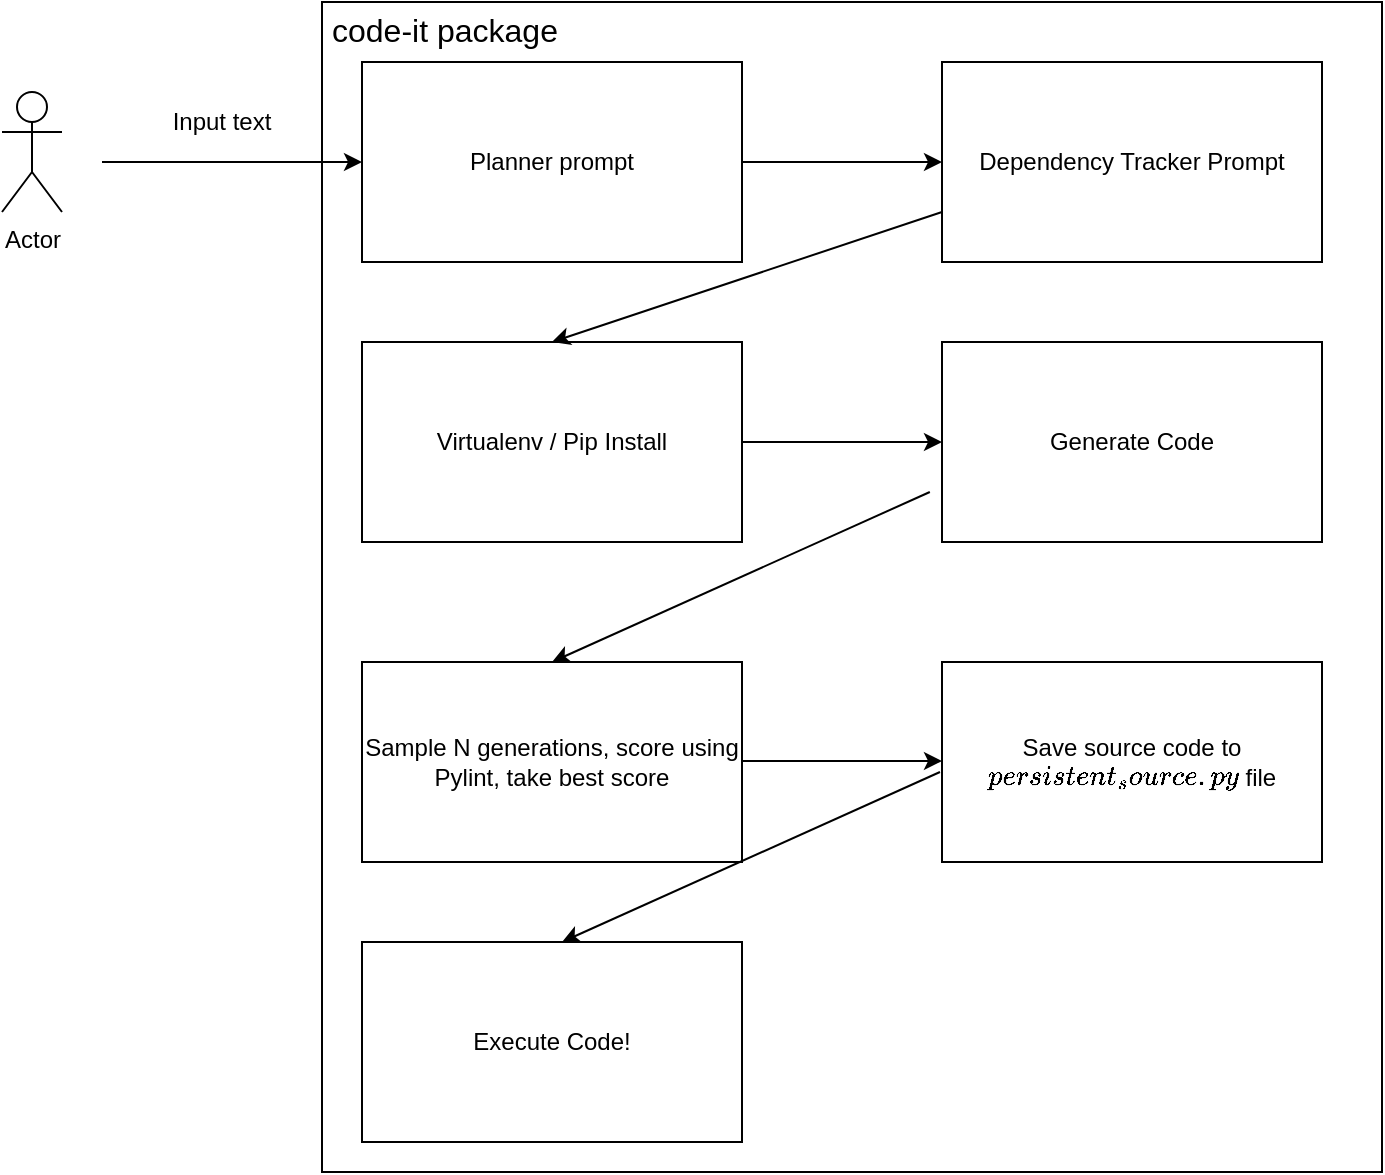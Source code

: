 <mxfile version="21.3.2" type="github">
  <diagram name="Page-1" id="MDmybFD7kO_Op94O6Ygp">
    <mxGraphModel dx="1360" dy="795" grid="1" gridSize="10" guides="1" tooltips="1" connect="1" arrows="1" fold="1" page="1" pageScale="1" pageWidth="850" pageHeight="1100" math="0" shadow="0">
      <root>
        <mxCell id="0" />
        <mxCell id="1" parent="0" />
        <mxCell id="bkmt0g3M4OaSRguMLRIl-1" value="" style="rounded=0;whiteSpace=wrap;html=1;" vertex="1" parent="1">
          <mxGeometry x="240" y="60" width="530" height="585" as="geometry" />
        </mxCell>
        <mxCell id="bkmt0g3M4OaSRguMLRIl-2" value="Input text" style="text;html=1;strokeColor=none;fillColor=none;align=center;verticalAlign=middle;whiteSpace=wrap;rounded=0;" vertex="1" parent="1">
          <mxGeometry x="160" y="105" width="60" height="30" as="geometry" />
        </mxCell>
        <mxCell id="bkmt0g3M4OaSRguMLRIl-3" value="Actor" style="shape=umlActor;verticalLabelPosition=bottom;verticalAlign=top;html=1;outlineConnect=0;" vertex="1" parent="1">
          <mxGeometry x="80" y="105" width="30" height="60" as="geometry" />
        </mxCell>
        <mxCell id="bkmt0g3M4OaSRguMLRIl-4" value="" style="endArrow=classic;html=1;rounded=0;entryX=0;entryY=0.5;entryDx=0;entryDy=0;" edge="1" parent="1" target="bkmt0g3M4OaSRguMLRIl-6">
          <mxGeometry width="50" height="50" relative="1" as="geometry">
            <mxPoint x="130" y="140" as="sourcePoint" />
            <mxPoint x="160" y="100" as="targetPoint" />
          </mxGeometry>
        </mxCell>
        <mxCell id="bkmt0g3M4OaSRguMLRIl-6" value="Planner prompt" style="rounded=0;whiteSpace=wrap;html=1;" vertex="1" parent="1">
          <mxGeometry x="260" y="90" width="190" height="100" as="geometry" />
        </mxCell>
        <mxCell id="bkmt0g3M4OaSRguMLRIl-7" value="Dependency Tracker Prompt" style="rounded=0;whiteSpace=wrap;html=1;" vertex="1" parent="1">
          <mxGeometry x="550" y="90" width="190" height="100" as="geometry" />
        </mxCell>
        <mxCell id="bkmt0g3M4OaSRguMLRIl-8" value="" style="endArrow=classic;html=1;rounded=0;entryX=0;entryY=0.5;entryDx=0;entryDy=0;exitX=1;exitY=0.5;exitDx=0;exitDy=0;" edge="1" parent="1" source="bkmt0g3M4OaSRguMLRIl-6" target="bkmt0g3M4OaSRguMLRIl-7">
          <mxGeometry width="50" height="50" relative="1" as="geometry">
            <mxPoint x="460" y="170" as="sourcePoint" />
            <mxPoint x="510" y="120" as="targetPoint" />
          </mxGeometry>
        </mxCell>
        <mxCell id="bkmt0g3M4OaSRguMLRIl-9" value="Virtualenv / Pip Install" style="rounded=0;whiteSpace=wrap;html=1;" vertex="1" parent="1">
          <mxGeometry x="260" y="230" width="190" height="100" as="geometry" />
        </mxCell>
        <mxCell id="bkmt0g3M4OaSRguMLRIl-10" value="" style="endArrow=classic;html=1;rounded=0;exitX=0;exitY=0.75;exitDx=0;exitDy=0;entryX=0.5;entryY=0;entryDx=0;entryDy=0;" edge="1" parent="1" source="bkmt0g3M4OaSRguMLRIl-7" target="bkmt0g3M4OaSRguMLRIl-9">
          <mxGeometry width="50" height="50" relative="1" as="geometry">
            <mxPoint x="360" y="250" as="sourcePoint" />
            <mxPoint x="410" y="200" as="targetPoint" />
          </mxGeometry>
        </mxCell>
        <mxCell id="bkmt0g3M4OaSRguMLRIl-12" value="Generate Code" style="rounded=0;whiteSpace=wrap;html=1;" vertex="1" parent="1">
          <mxGeometry x="550" y="230" width="190" height="100" as="geometry" />
        </mxCell>
        <mxCell id="bkmt0g3M4OaSRguMLRIl-13" value="" style="endArrow=classic;html=1;rounded=0;entryX=0;entryY=0.5;entryDx=0;entryDy=0;exitX=1;exitY=0.5;exitDx=0;exitDy=0;" edge="1" parent="1" source="bkmt0g3M4OaSRguMLRIl-9" target="bkmt0g3M4OaSRguMLRIl-12">
          <mxGeometry width="50" height="50" relative="1" as="geometry">
            <mxPoint x="370" y="400" as="sourcePoint" />
            <mxPoint x="420" y="350" as="targetPoint" />
          </mxGeometry>
        </mxCell>
        <mxCell id="bkmt0g3M4OaSRguMLRIl-15" value="Sample N generations, score using Pylint, take best score" style="rounded=0;whiteSpace=wrap;html=1;" vertex="1" parent="1">
          <mxGeometry x="260" y="390" width="190" height="100" as="geometry" />
        </mxCell>
        <mxCell id="bkmt0g3M4OaSRguMLRIl-16" value="Save source code to `persistent_source.py` file" style="rounded=0;whiteSpace=wrap;html=1;" vertex="1" parent="1">
          <mxGeometry x="550" y="390" width="190" height="100" as="geometry" />
        </mxCell>
        <mxCell id="bkmt0g3M4OaSRguMLRIl-18" value="Execute Code!" style="rounded=0;whiteSpace=wrap;html=1;" vertex="1" parent="1">
          <mxGeometry x="260" y="530" width="190" height="100" as="geometry" />
        </mxCell>
        <mxCell id="bkmt0g3M4OaSRguMLRIl-19" value="" style="endArrow=classic;html=1;rounded=0;exitX=-0.032;exitY=0.75;exitDx=0;exitDy=0;exitPerimeter=0;entryX=0.5;entryY=0;entryDx=0;entryDy=0;" edge="1" parent="1" source="bkmt0g3M4OaSRguMLRIl-12" target="bkmt0g3M4OaSRguMLRIl-15">
          <mxGeometry width="50" height="50" relative="1" as="geometry">
            <mxPoint x="310" y="390" as="sourcePoint" />
            <mxPoint x="360" y="340" as="targetPoint" />
          </mxGeometry>
        </mxCell>
        <mxCell id="bkmt0g3M4OaSRguMLRIl-20" value="" style="endArrow=classic;html=1;rounded=0;entryX=0;entryY=0.5;entryDx=0;entryDy=0;exitX=1;exitY=0.5;exitDx=0;exitDy=0;" edge="1" parent="1">
          <mxGeometry width="50" height="50" relative="1" as="geometry">
            <mxPoint x="450" y="439.5" as="sourcePoint" />
            <mxPoint x="550" y="439.5" as="targetPoint" />
          </mxGeometry>
        </mxCell>
        <mxCell id="bkmt0g3M4OaSRguMLRIl-21" value="" style="endArrow=classic;html=1;rounded=0;exitX=-0.032;exitY=0.75;exitDx=0;exitDy=0;exitPerimeter=0;entryX=0.5;entryY=0;entryDx=0;entryDy=0;" edge="1" parent="1">
          <mxGeometry width="50" height="50" relative="1" as="geometry">
            <mxPoint x="549" y="445" as="sourcePoint" />
            <mxPoint x="360" y="530" as="targetPoint" />
          </mxGeometry>
        </mxCell>
        <mxCell id="bkmt0g3M4OaSRguMLRIl-22" value="&lt;font style=&quot;font-size: 16px;&quot;&gt;code-it package&lt;/font&gt;" style="text;html=1;strokeColor=none;fillColor=none;spacing=5;spacingTop=-20;whiteSpace=wrap;overflow=hidden;rounded=0;" vertex="1" parent="1">
          <mxGeometry x="240" y="75" width="190" height="120" as="geometry" />
        </mxCell>
      </root>
    </mxGraphModel>
  </diagram>
</mxfile>
